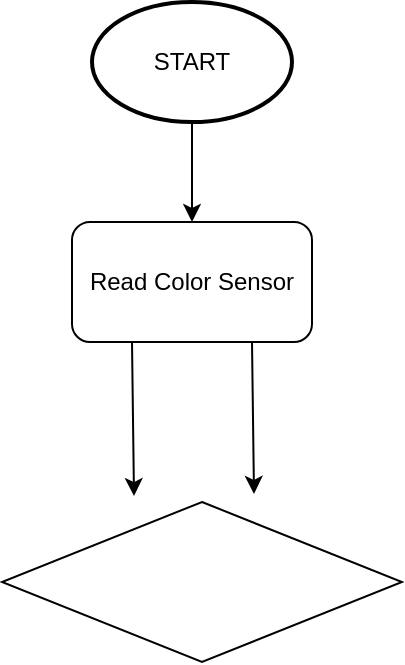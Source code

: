 <mxfile>
    <diagram id="uqIfabRNjOevgt7kjNsd" name="Page-1">
        <mxGraphModel dx="832" dy="467" grid="1" gridSize="10" guides="1" tooltips="1" connect="1" arrows="1" fold="1" page="1" pageScale="1" pageWidth="850" pageHeight="1100" math="0" shadow="0">
            <root>
                <mxCell id="0"/>
                <mxCell id="1" parent="0"/>
                <mxCell id="9" style="edgeStyle=none;html=1;exitX=0.5;exitY=1;exitDx=0;exitDy=0;exitPerimeter=0;entryX=0.5;entryY=0;entryDx=0;entryDy=0;" edge="1" parent="1" source="3" target="8">
                    <mxGeometry relative="1" as="geometry"/>
                </mxCell>
                <mxCell id="3" value="START" style="strokeWidth=2;html=1;shape=mxgraph.flowchart.start_1;whiteSpace=wrap;" vertex="1" parent="1">
                    <mxGeometry x="370" y="10" width="100" height="60" as="geometry"/>
                </mxCell>
                <mxCell id="11" style="edgeStyle=none;html=1;exitX=0.25;exitY=1;exitDx=0;exitDy=0;entryX=0.355;entryY=-0.05;entryDx=0;entryDy=0;entryPerimeter=0;" edge="1" parent="1" source="8">
                    <mxGeometry relative="1" as="geometry">
                        <mxPoint x="391" y="257" as="targetPoint"/>
                    </mxGeometry>
                </mxCell>
                <mxCell id="12" style="edgeStyle=none;html=1;exitX=0.75;exitY=1;exitDx=0;exitDy=0;entryX=0.655;entryY=-0.067;entryDx=0;entryDy=0;entryPerimeter=0;" edge="1" parent="1" source="8">
                    <mxGeometry relative="1" as="geometry">
                        <mxPoint x="451" y="255.98" as="targetPoint"/>
                    </mxGeometry>
                </mxCell>
                <mxCell id="8" value="Read Color Sensor" style="rounded=1;whiteSpace=wrap;html=1;" vertex="1" parent="1">
                    <mxGeometry x="360" y="120" width="120" height="60" as="geometry"/>
                </mxCell>
                <mxCell id="21" value="" style="rhombus;whiteSpace=wrap;html=1;" vertex="1" parent="1">
                    <mxGeometry x="325" y="260" width="200" height="80" as="geometry"/>
                </mxCell>
            </root>
        </mxGraphModel>
    </diagram>
</mxfile>